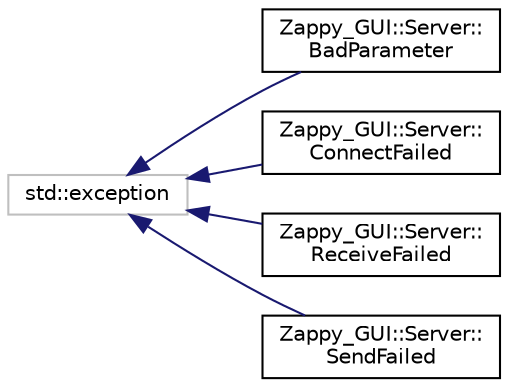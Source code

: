 digraph "Graphical Class Hierarchy"
{
 // LATEX_PDF_SIZE
  edge [fontname="Helvetica",fontsize="10",labelfontname="Helvetica",labelfontsize="10"];
  node [fontname="Helvetica",fontsize="10",shape=record];
  rankdir="LR";
  Node2 [label="std::exception",height=0.2,width=0.4,color="grey75", fillcolor="white", style="filled",tooltip=" "];
  Node2 -> Node0 [dir="back",color="midnightblue",fontsize="10",style="solid",fontname="Helvetica"];
  Node0 [label="Zappy_GUI::Server::\lBadParameter",height=0.2,width=0.4,color="black", fillcolor="white", style="filled",URL="$classZappy__GUI_1_1Server_1_1BadParameter.html",tooltip=" "];
  Node2 -> Node4 [dir="back",color="midnightblue",fontsize="10",style="solid",fontname="Helvetica"];
  Node4 [label="Zappy_GUI::Server::\lConnectFailed",height=0.2,width=0.4,color="black", fillcolor="white", style="filled",URL="$classZappy__GUI_1_1Server_1_1ConnectFailed.html",tooltip=" "];
  Node2 -> Node5 [dir="back",color="midnightblue",fontsize="10",style="solid",fontname="Helvetica"];
  Node5 [label="Zappy_GUI::Server::\lReceiveFailed",height=0.2,width=0.4,color="black", fillcolor="white", style="filled",URL="$classZappy__GUI_1_1Server_1_1ReceiveFailed.html",tooltip=" "];
  Node2 -> Node6 [dir="back",color="midnightblue",fontsize="10",style="solid",fontname="Helvetica"];
  Node6 [label="Zappy_GUI::Server::\lSendFailed",height=0.2,width=0.4,color="black", fillcolor="white", style="filled",URL="$classZappy__GUI_1_1Server_1_1SendFailed.html",tooltip=" "];
}
